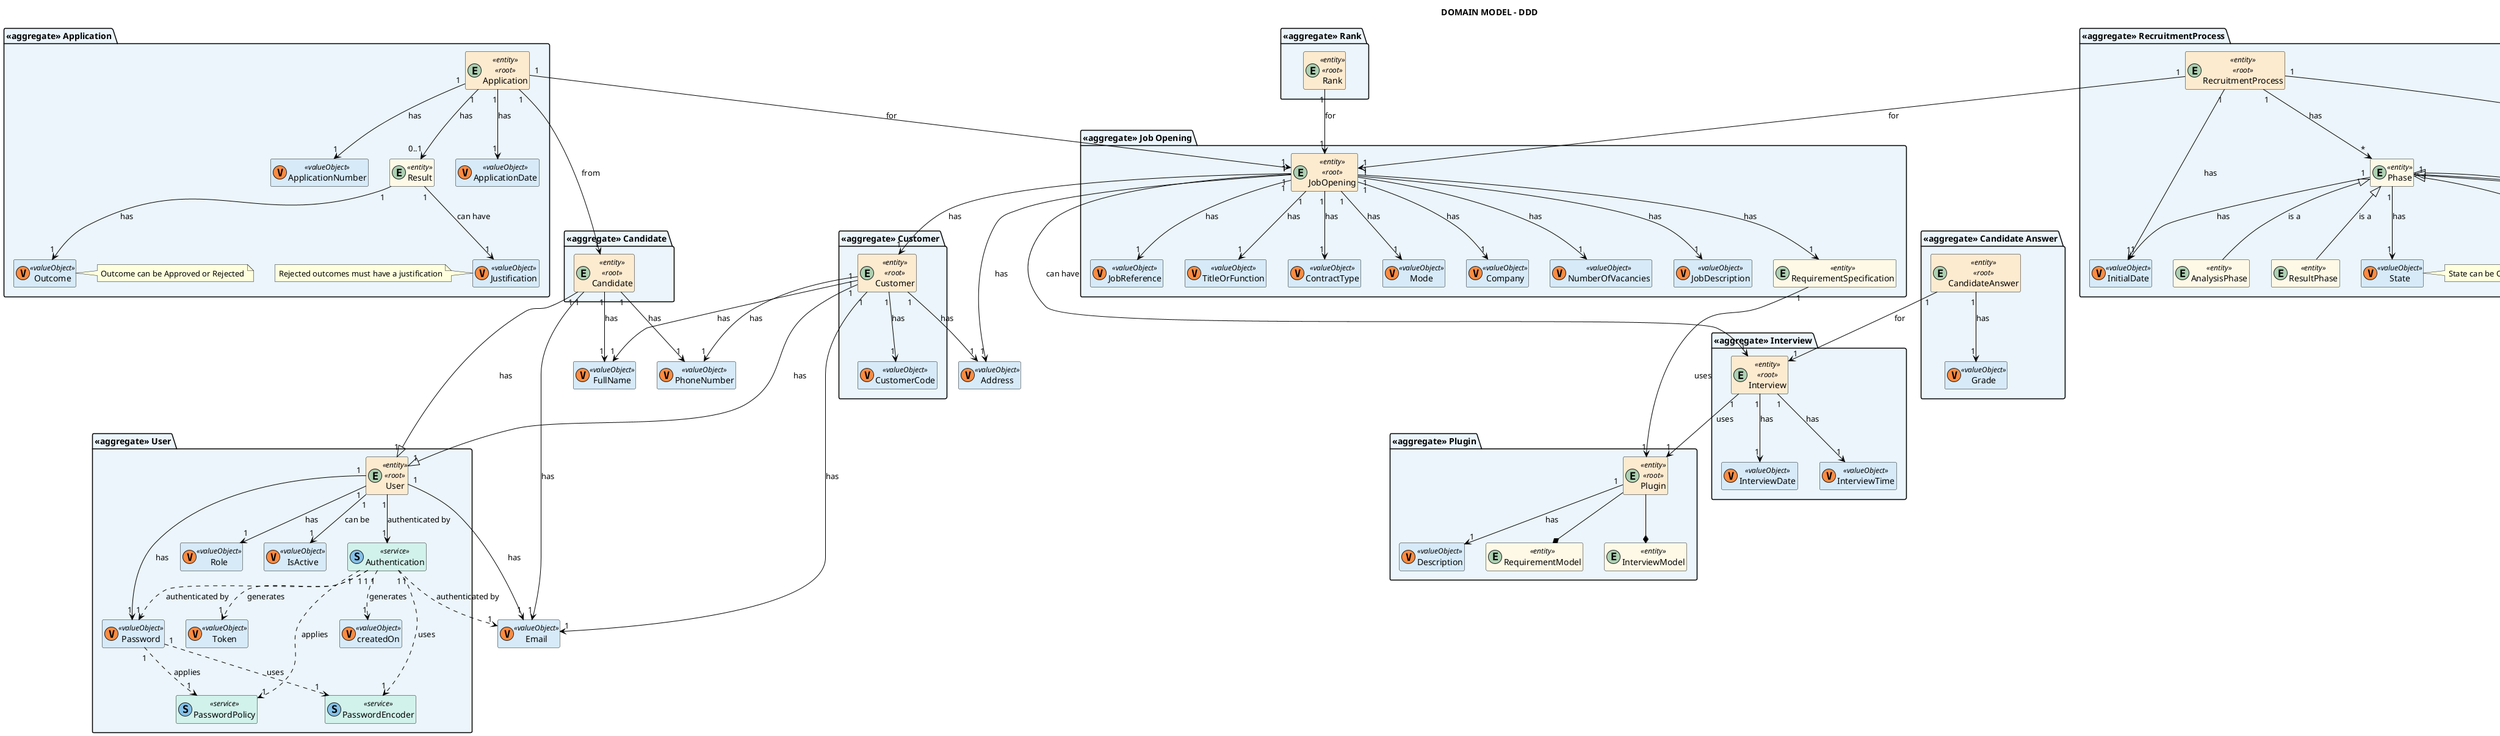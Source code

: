 @startuml domain-model

title DOMAIN MODEL - DDD

hide empty members
'skinparam Linetype ortho

skinparam class {
    BackgroundColor<<valueObject>> #D6EAF8
    BackgroundColor<<root>> #FDEBD0
    BackgroundColor<<service>> #D1F2EB
    BackgroundColor #FEF9E7
    ArrowColor Black
}

skinparam package {
    BackgroundColor #EBF5FB
}

' User Aggregate
package "<<aggregate>> User" {
    entity User <<entity>> <<root>> {}

    class Password <<valueObject>> <<(V, #FF8B40)>> {}
    class Role <<valueObject>> <<(V, #FF8B40)>> {}
    class IsActive <<valueObject>> <<(V, #FF8B40)>> {}

    class Authentication <<service>> <<(S, #85C1E9)>> {}

    class Token <<valueObject>> <<(V, #FF8B40)>> {}
    class createdOn <<valueObject>> <<(V, #FF8B40)>> {}
    class PasswordPolicy <<service>> <<(S, #85C1E9)>> {}
    class PasswordEncoder <<service>> <<(S, #85C1E9)>> {}
}

class FullName <<valueObject>> <<(V, #FF8B40)>> {}
class PhoneNumber <<valueObject>> <<(V, #FF8B40)>> {}
class Email <<valueObject>> <<(V, #FF8B40)>> {}

' Application Aggregate
package "<<aggregate>> Application" {
    entity Application <<entity>> <<root>> {}
    entity Result <<entity>> {}

    class ApplicationDate <<valueObject>> <<(V, #FF8B40)>> {}
    class ApplicationNumber <<valueObject>> <<(V, #FF8B40)>> {}
    class Outcome <<valueObject>> <<(V, #FF8B40)>> {}
    class Justification <<valueObject>> <<(V, #FF8B40)>> {}

    note right of Outcome: Outcome can be Approved or Rejected
    note left of Justification: Rejected outcomes must have a justification
}

' Rank Aggregate
package "<<aggregate>> Rank" {
    entity Rank <<entity>> <<root>> {}
}


' Candidate Aggregate
package "<<aggregate>> Candidate" {
    entity Candidate <<entity>> <<root>> {}
}

' Candidate Answer Aggregate
package "<<aggregate>> Candidate Answer" {
    entity CandidateAnswer <<entity>> <<root>> {}

    class Grade <<valueObject>> <<(V, #FF8B40)>> {}
}

' Customer Aggregate
package "<<aggregate>> Customer" {
    entity Customer <<entity>> <<root>> {}

    class CustomerCode <<valueObject>> <<(V, #FF8B40)>> {}
}

' Job Opening Aggregate
package "<<aggregate>> Job Opening" {
    entity JobOpening <<entity>> <<root>> {}

    class JobReference <<valueObject>> <<(V, #FF8B40)>> {}
    class TitleOrFunction <<valueObject>> <<(V, #FF8B40)>> {}
    class ContractType <<valueObject>> <<(V, #FF8B40)>> {}
    class Mode <<valueObject>> <<(V, #FF8B40)>> {}
    class Company <<valueObject>> <<(V, #FF8B40)>> {}
    class NumberOfVacancies <<valueObject>> <<(V, #FF8B40)>> {}
    class JobDescription <<valueObject>> <<(V, #FF8B40)>> {}
    entity RequirementSpecification <<entity>> {}
}

class Address <<valueObject>> <<(V, #FF8B40)>> {}

' Interview Aggregate
package "<<aggregate>> Interview" {
    entity Interview <<entity>> <<root>> {}

    class InterviewDate <<valueObject>> <<(V, #FF8B40)>> {}
    class InterviewTime <<valueObject>> <<(V, #FF8B40)>> {}
}


' Plugin Aggregate
package "<<aggregate>> Plugin" {
    entity Plugin <<entity>> <<root>> {}
    entity RequirementModel <<entity>> {}
    entity InterviewModel <<entity>> {}
        
    class Description <<valueObject>> <<(V, #FF8B40)>> {}
}

' RecruitmentProcess Aggregate
package "<<aggregate>> RecruitmentProcess" {
    entity RecruitmentProcess <<entity>> <<root>> {}
    entity Phase <<entity>> {}
    entity ApplicationPhase <<entity>> {}
    entity ScreeningPhase <<entity>> {}
    entity InterviewPhase <<entity>> {}
    entity AnalysisPhase <<entity>> {}
    entity ResultPhase <<entity>> {}
    
    class InitialDate <<valueObject>> <<(V, #FF8B40)>> {}
    class FinalDate <<valueObject>> <<(V, #FF8B40)>> {}
    class State <<valueObject>> <<(V, #FF8B40)>> {}

    note right of State: State can be Opened or Closed
}

' User relationships
User "1" --> "1" Email : has
User "1" --> "1" Password : has
User "1" --> "1" Role : has
User "1" --> "1" IsActive : can be
User "1" --> "1" Authentication : authenticated by

' Authentication relationships
Authentication "1" ..> "1" Email : authenticated by
Authentication "1" ..> "1" Password : authenticated by
Authentication "1" ..> "1" Token : generates
Authentication "1" ..> "1" createdOn : generates
Authentication "1" ..> "1" PasswordPolicy : applies
Authentication "1" ..> "1" PasswordEncoder : uses

' Password relationships
Password "1" ..> "1" PasswordPolicy : applies
Password "1" ..> "1" PasswordEncoder : uses

' Recruitment Process relationships
RecruitmentProcess "1" --> "1" InitialDate : has
RecruitmentProcess "1" --> "1" FinalDate : has
RecruitmentProcess "1" --> "*" Phase : has
RecruitmentProcess "1" --> "1" JobOpening : for

' Job Opening relationships
JobOpening "1" --> "1" JobReference : has
JobOpening "1" --> "1" TitleOrFunction : has
JobOpening "1" --> "1" ContractType : has
JobOpening "1" --> "1" Mode : has
JobOpening "1" --> "1" Address : has
JobOpening "1" --> "1" Company : has
JobOpening "1" --> "1" NumberOfVacancies : has
JobOpening "1" --> "1" JobDescription : has
JobOpening "1" --> "1" RequirementSpecification: has
JobOpening "1" -down--> "1" Interview : can have

' Plugin relationships
Plugin "1" --> "1" Description : has
Plugin -down-* InterviewModel
Plugin -down-* RequirementModel

' Interview relationships
Interview "1" --> "1" InterviewDate : has
Interview "1" --> "1" InterviewTime : has
Interview "1" --> "1" Plugin : uses

' Result relationships
Result "1" --> "1" Outcome : has
Result "1" --> "1" Justification : can have

' Application relationships
Application "1" --> "1" ApplicationDate : has
Application "1" --> "1" ApplicationNumber : has
Application "1" --> "0..1" Result : has
Application "1" --> "1" JobOpening : for
Application "1" --> "1" Candidate : from

' Customer relationships
Customer "1" --> "1" CustomerCode : has
Customer "1" --> "1" Address : has
Customer "1" --> "1" FullName : has
Customer "1" --> "1" Email : has
Customer "1" --> "1" PhoneNumber : has
Customer "1" ---|> "1" User : has

' Job Opening relationships
JobOpening "1" --> "1" Customer : has

' Phase relationships
Phase "1" --> "1" State: has
Phase "1" --> "1" InitialDate: has
Phase "1" --> "1" FinalDate: has

ApplicationPhase -up-|> Phase: is a
ScreeningPhase -up-|> Phase: is a
InterviewPhase -up-|> Phase: is a
AnalysisPhase -up-|> Phase: is a
ResultPhase -up-|> Phase: is a

' Requirement Specification relationships
RequirementSpecification "1" --> "1" Plugin: uses

' Candidate relationships
Candidate "1" --> "1" FullName : has
Candidate "1" --> "1" PhoneNumber : has
Candidate "1" --> "1" Email : has
Candidate "1" ---|> "1" User : has

' Rank relationships
Rank "1" --> "1" JobOpening : for

' Candidate Answer relationships
CandidateAnswer "1" --> "1" Interview : for
CandidateAnswer "1" --> "1" Grade : has

@enduml